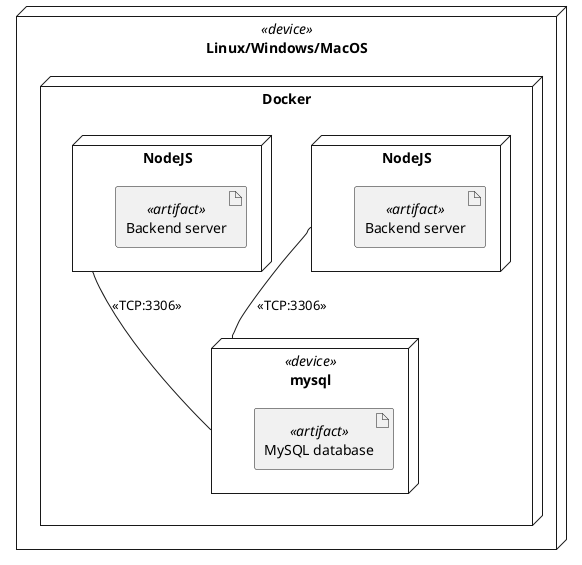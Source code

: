 @startuml Deployment diagram - Chat management server


node "Linux/Windows/MacOS" as webServer <<device>> {
    node Docker {
        node "mysql" as dbServer <<device>> {
            artifact "MySQL database" <<artifact>>
        }
        node "NodeJS" as nodejs1 {
            artifact "Backend server" as backend1 <<artifact>>
        }
        node "NodeJS" as nodejs2 {
            artifact "Backend server" as backend2 <<artifact>>
        }
    }
}

nodejs1 -- dbServer : <<TCP:3306>>
nodejs2 -- dbServer : <<TCP:3306>>

@enduml
